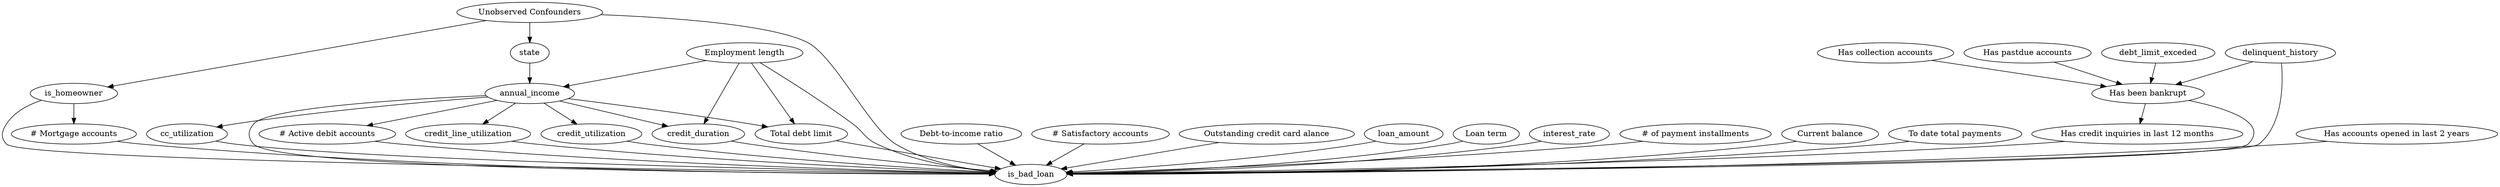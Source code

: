 digraph {
emp_length[label="Employment length"];
state;
is_homeowner;
annual_income;
debt_to_income[label="Debt-to-income ratio"];
num_satisfactory_accounts[label="# Satisfactory accounts"];
num_active_debit_accounts[label="# Active debit accounts"];
total_debit_limit[label="Total debt limit"];
num_cc_carrying_balance[label="Outstanding credit card alance"];
num_mort_accounts[label="# Mortgage accounts"];
loan_amount;
term[label="Loan term"];
interest_rate;
installment[label="# of payment installments"];
balance[label="Current balance"];
paid_total[label="To date total payments"];
credit_line_utilization;
credit_utilization;
cc_utilization;
delinquent_history;
credit_duration;
has_credit_inquiries_last_12m[label="Has credit inquiries in last 12 months"];
has_collection_accounts[label="Has collection accounts"];
has_accounts_opened_24m[label="Has accounts opened in last 2 years"];
has_bankrupt_history[label="Has been bankrupt"];
has_past_due_accounts[label="Has pastdue accounts"];
debt_limit_exceded;
is_bad_loan;
U[label="Unobserved Confounders"];
U -> {is_bad_loan, state, is_homeowner};
{emp_length, is_homeowner, annual_income} -> is_bad_loan;
{emp_length ,state} -> annual_income;
is_homeowner -> num_mort_accounts;
emp_length -> credit_duration;
has_bankrupt_history -> has_credit_inquiries_last_12m;
debt_limit_exceded -> has_bankrupt_history; has_past_due_accounts -> has_bankrupt_history;
has_collection_accounts -> has_bankrupt_history; delinquent_history -> has_bankrupt_history;
has_bankrupt_history -> is_bad_loan; delinquent_history -> is_bad_loan;
credit_line_utilization -> is_bad_loan; credit_utilization -> is_bad_loan; cc_utilization -> is_bad_loan;
emp_length -> total_debit_limit;
annual_income -> {credit_line_utilization,credit_utilization, cc_utilization,credit_duration };
annual_income -> {num_active_debit_accounts,total_debit_limit };
{loan_amount, term, interest_rate, installment, balance, paid_total, has_accounts_opened_24m} -> is_bad_loan;
{num_cc_carrying_balance,debt_to_income, num_satisfactory_accounts, num_cc_carrying_balance} -> is_bad_loan;
{credit_duration,total_debit_limit, num_active_debit_accounts } -> is_bad_loan;
{num_mort_accounts,has_credit_inquiries_last_12m} -> is_bad_loan
}